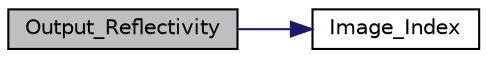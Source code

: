 digraph "Output_Reflectivity"
{
  edge [fontname="Helvetica",fontsize="10",labelfontname="Helvetica",labelfontsize="10"];
  node [fontname="Helvetica",fontsize="10",shape=record];
  rankdir="LR";
  Node87 [label="Output_Reflectivity",height=0.2,width=0.4,color="black", fillcolor="grey75", style="filled", fontcolor="black"];
  Node87 -> Node88 [color="midnightblue",fontsize="10",style="solid",fontname="Helvetica"];
  Node88 [label="Image_Index",height=0.2,width=0.4,color="black", fillcolor="white", style="filled",URL="$_image___recovery_8h.html#a14e94e6a7e1880598ed6d9fc3588669d"];
}
